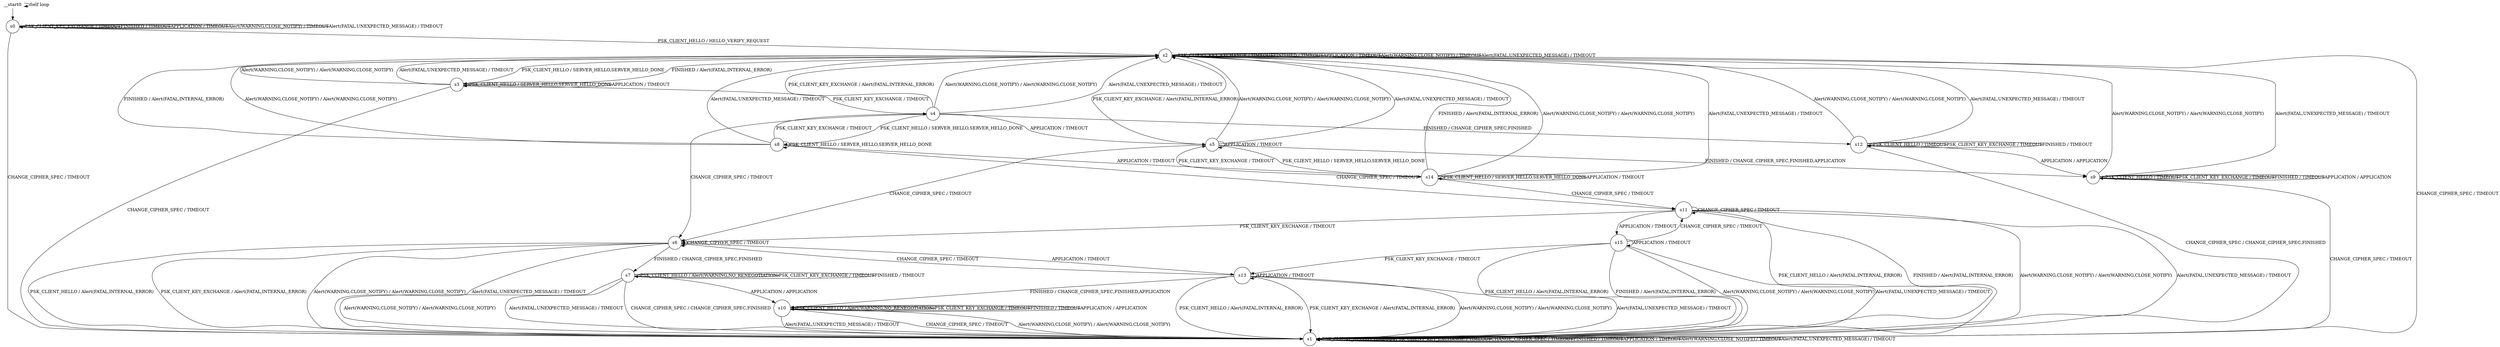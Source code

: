 digraph g {
	graph [name=g];
	s0	[label=s0,
		shape=circle];
	s0 -> s0	[key=0,
		label="PSK_CLIENT_KEY_EXCHANGE / TIMEOUT"];
	s0 -> s0	[key=1,
		label="FINISHED / TIMEOUT"];
	s0 -> s0	[key=2,
		label="APPLICATION / TIMEOUT"];
	s0 -> s0	[key=3,
		label="Alert(WARNING,CLOSE_NOTIFY) / TIMEOUT"];
	s0 -> s0	[key=4,
		label="Alert(FATAL,UNEXPECTED_MESSAGE) / TIMEOUT"];
	s1	[label=s1,
		shape=circle];
	s0 -> s1	[key=0,
		label="CHANGE_CIPHER_SPEC / TIMEOUT"];
	s2	[label=s2,
		shape=circle];
	s0 -> s2	[key=0,
		label="PSK_CLIENT_HELLO / HELLO_VERIFY_REQUEST"];
	s1 -> s1	[key=0,
		label="PSK_CLIENT_HELLO / TIMEOUT"];
	s1 -> s1	[key=1,
		label="PSK_CLIENT_KEY_EXCHANGE / TIMEOUT"];
	s1 -> s1	[key=2,
		label="CHANGE_CIPHER_SPEC / TIMEOUT"];
	s1 -> s1	[key=3,
		label="FINISHED / TIMEOUT"];
	s1 -> s1	[key=4,
		label="APPLICATION / TIMEOUT"];
	s1 -> s1	[key=5,
		label="Alert(WARNING,CLOSE_NOTIFY) / TIMEOUT"];
	s1 -> s1	[key=6,
		label="Alert(FATAL,UNEXPECTED_MESSAGE) / TIMEOUT"];
	s2 -> s1	[key=0,
		label="CHANGE_CIPHER_SPEC / TIMEOUT"];
	s2 -> s2	[key=0,
		label="PSK_CLIENT_KEY_EXCHANGE / TIMEOUT"];
	s2 -> s2	[key=1,
		label="FINISHED / TIMEOUT"];
	s2 -> s2	[key=2,
		label="APPLICATION / TIMEOUT"];
	s2 -> s2	[key=3,
		label="Alert(WARNING,CLOSE_NOTIFY) / TIMEOUT"];
	s2 -> s2	[key=4,
		label="Alert(FATAL,UNEXPECTED_MESSAGE) / TIMEOUT"];
	s3	[label=s3,
		shape=circle];
	s2 -> s3	[key=0,
		label="PSK_CLIENT_HELLO / SERVER_HELLO,SERVER_HELLO_DONE"];
	s3 -> s1	[key=0,
		label="CHANGE_CIPHER_SPEC / TIMEOUT"];
	s3 -> s2	[key=0,
		label="FINISHED / Alert(FATAL,INTERNAL_ERROR)"];
	s3 -> s2	[key=1,
		label="Alert(WARNING,CLOSE_NOTIFY) / Alert(WARNING,CLOSE_NOTIFY)"];
	s3 -> s2	[key=2,
		label="Alert(FATAL,UNEXPECTED_MESSAGE) / TIMEOUT"];
	s3 -> s3	[key=0,
		label="PSK_CLIENT_HELLO / SERVER_HELLO,SERVER_HELLO_DONE"];
	s3 -> s3	[key=1,
		label="APPLICATION / TIMEOUT"];
	s4	[label=s4,
		shape=circle];
	s3 -> s4	[key=0,
		label="PSK_CLIENT_KEY_EXCHANGE / TIMEOUT"];
	s4 -> s2	[key=0,
		label="PSK_CLIENT_KEY_EXCHANGE / Alert(FATAL,INTERNAL_ERROR)"];
	s4 -> s2	[key=1,
		label="Alert(WARNING,CLOSE_NOTIFY) / Alert(WARNING,CLOSE_NOTIFY)"];
	s4 -> s2	[key=2,
		label="Alert(FATAL,UNEXPECTED_MESSAGE) / TIMEOUT"];
	s5	[label=s5,
		shape=circle];
	s4 -> s5	[key=0,
		label="APPLICATION / TIMEOUT"];
	s6	[label=s6,
		shape=circle];
	s4 -> s6	[key=0,
		label="CHANGE_CIPHER_SPEC / TIMEOUT"];
	s8	[label=s8,
		shape=circle];
	s4 -> s8	[key=0,
		label="PSK_CLIENT_HELLO / SERVER_HELLO,SERVER_HELLO_DONE"];
	s12	[label=s12,
		shape=circle];
	s4 -> s12	[key=0,
		label="FINISHED / CHANGE_CIPHER_SPEC,FINISHED"];
	s5 -> s2	[key=0,
		label="PSK_CLIENT_KEY_EXCHANGE / Alert(FATAL,INTERNAL_ERROR)"];
	s5 -> s2	[key=1,
		label="Alert(WARNING,CLOSE_NOTIFY) / Alert(WARNING,CLOSE_NOTIFY)"];
	s5 -> s2	[key=2,
		label="Alert(FATAL,UNEXPECTED_MESSAGE) / TIMEOUT"];
	s5 -> s5	[key=0,
		label="APPLICATION / TIMEOUT"];
	s5 -> s6	[key=0,
		label="CHANGE_CIPHER_SPEC / TIMEOUT"];
	s9	[label=s9,
		shape=circle];
	s5 -> s9	[key=0,
		label="FINISHED / CHANGE_CIPHER_SPEC,FINISHED,APPLICATION"];
	s14	[label=s14,
		shape=circle];
	s5 -> s14	[key=0,
		label="PSK_CLIENT_HELLO / SERVER_HELLO,SERVER_HELLO_DONE"];
	s6 -> s1	[key=0,
		label="PSK_CLIENT_HELLO / Alert(FATAL,INTERNAL_ERROR)"];
	s6 -> s1	[key=1,
		label="PSK_CLIENT_KEY_EXCHANGE / Alert(FATAL,INTERNAL_ERROR)"];
	s6 -> s1	[key=2,
		label="Alert(WARNING,CLOSE_NOTIFY) / Alert(WARNING,CLOSE_NOTIFY)"];
	s6 -> s1	[key=3,
		label="Alert(FATAL,UNEXPECTED_MESSAGE) / TIMEOUT"];
	s6 -> s6	[key=0,
		label="CHANGE_CIPHER_SPEC / TIMEOUT"];
	s7	[label=s7,
		shape=circle];
	s6 -> s7	[key=0,
		label="FINISHED / CHANGE_CIPHER_SPEC,FINISHED"];
	s13	[label=s13,
		shape=circle];
	s6 -> s13	[key=0,
		label="APPLICATION / TIMEOUT"];
	s7 -> s1	[key=0,
		label="CHANGE_CIPHER_SPEC / CHANGE_CIPHER_SPEC,FINISHED"];
	s7 -> s1	[key=1,
		label="Alert(WARNING,CLOSE_NOTIFY) / Alert(WARNING,CLOSE_NOTIFY)"];
	s7 -> s1	[key=2,
		label="Alert(FATAL,UNEXPECTED_MESSAGE) / TIMEOUT"];
	s7 -> s7	[key=0,
		label="PSK_CLIENT_HELLO / Alert(WARNING,NO_RENEGOTIATION)"];
	s7 -> s7	[key=1,
		label="PSK_CLIENT_KEY_EXCHANGE / TIMEOUT"];
	s7 -> s7	[key=2,
		label="FINISHED / TIMEOUT"];
	s10	[label=s10,
		shape=circle];
	s7 -> s10	[key=0,
		label="APPLICATION / APPLICATION"];
	s8 -> s2	[key=0,
		label="FINISHED / Alert(FATAL,INTERNAL_ERROR)"];
	s8 -> s2	[key=1,
		label="Alert(WARNING,CLOSE_NOTIFY) / Alert(WARNING,CLOSE_NOTIFY)"];
	s8 -> s2	[key=2,
		label="Alert(FATAL,UNEXPECTED_MESSAGE) / TIMEOUT"];
	s8 -> s4	[key=0,
		label="PSK_CLIENT_KEY_EXCHANGE / TIMEOUT"];
	s8 -> s8	[key=0,
		label="PSK_CLIENT_HELLO / SERVER_HELLO,SERVER_HELLO_DONE"];
	s11	[label=s11,
		shape=circle];
	s8 -> s11	[key=0,
		label="CHANGE_CIPHER_SPEC / TIMEOUT"];
	s8 -> s14	[key=0,
		label="APPLICATION / TIMEOUT"];
	s9 -> s1	[key=0,
		label="CHANGE_CIPHER_SPEC / TIMEOUT"];
	s9 -> s2	[key=0,
		label="Alert(WARNING,CLOSE_NOTIFY) / Alert(WARNING,CLOSE_NOTIFY)"];
	s9 -> s2	[key=1,
		label="Alert(FATAL,UNEXPECTED_MESSAGE) / TIMEOUT"];
	s9 -> s9	[key=0,
		label="PSK_CLIENT_HELLO / TIMEOUT"];
	s9 -> s9	[key=1,
		label="PSK_CLIENT_KEY_EXCHANGE / TIMEOUT"];
	s9 -> s9	[key=2,
		label="FINISHED / TIMEOUT"];
	s9 -> s9	[key=3,
		label="APPLICATION / APPLICATION"];
	s10 -> s1	[key=0,
		label="CHANGE_CIPHER_SPEC / TIMEOUT"];
	s10 -> s1	[key=1,
		label="Alert(WARNING,CLOSE_NOTIFY) / Alert(WARNING,CLOSE_NOTIFY)"];
	s10 -> s1	[key=2,
		label="Alert(FATAL,UNEXPECTED_MESSAGE) / TIMEOUT"];
	s10 -> s10	[key=0,
		label="PSK_CLIENT_HELLO / Alert(WARNING,NO_RENEGOTIATION)"];
	s10 -> s10	[key=1,
		label="PSK_CLIENT_KEY_EXCHANGE / TIMEOUT"];
	s10 -> s10	[key=2,
		label="FINISHED / TIMEOUT"];
	s10 -> s10	[key=3,
		label="APPLICATION / APPLICATION"];
	s11 -> s1	[key=0,
		label="PSK_CLIENT_HELLO / Alert(FATAL,INTERNAL_ERROR)"];
	s11 -> s1	[key=1,
		label="FINISHED / Alert(FATAL,INTERNAL_ERROR)"];
	s11 -> s1	[key=2,
		label="Alert(WARNING,CLOSE_NOTIFY) / Alert(WARNING,CLOSE_NOTIFY)"];
	s11 -> s1	[key=3,
		label="Alert(FATAL,UNEXPECTED_MESSAGE) / TIMEOUT"];
	s11 -> s6	[key=0,
		label="PSK_CLIENT_KEY_EXCHANGE / TIMEOUT"];
	s11 -> s11	[key=0,
		label="CHANGE_CIPHER_SPEC / TIMEOUT"];
	s15	[label=s15,
		shape=circle];
	s11 -> s15	[key=0,
		label="APPLICATION / TIMEOUT"];
	s12 -> s1	[key=0,
		label="CHANGE_CIPHER_SPEC / CHANGE_CIPHER_SPEC,FINISHED"];
	s12 -> s2	[key=0,
		label="Alert(WARNING,CLOSE_NOTIFY) / Alert(WARNING,CLOSE_NOTIFY)"];
	s12 -> s2	[key=1,
		label="Alert(FATAL,UNEXPECTED_MESSAGE) / TIMEOUT"];
	s12 -> s9	[key=0,
		label="APPLICATION / APPLICATION"];
	s12 -> s12	[key=0,
		label="PSK_CLIENT_HELLO / TIMEOUT"];
	s12 -> s12	[key=1,
		label="PSK_CLIENT_KEY_EXCHANGE / TIMEOUT"];
	s12 -> s12	[key=2,
		label="FINISHED / TIMEOUT"];
	s13 -> s1	[key=0,
		label="PSK_CLIENT_HELLO / Alert(FATAL,INTERNAL_ERROR)"];
	s13 -> s1	[key=1,
		label="PSK_CLIENT_KEY_EXCHANGE / Alert(FATAL,INTERNAL_ERROR)"];
	s13 -> s1	[key=2,
		label="Alert(WARNING,CLOSE_NOTIFY) / Alert(WARNING,CLOSE_NOTIFY)"];
	s13 -> s1	[key=3,
		label="Alert(FATAL,UNEXPECTED_MESSAGE) / TIMEOUT"];
	s13 -> s6	[key=0,
		label="CHANGE_CIPHER_SPEC / TIMEOUT"];
	s13 -> s10	[key=0,
		label="FINISHED / CHANGE_CIPHER_SPEC,FINISHED,APPLICATION"];
	s13 -> s13	[key=0,
		label="APPLICATION / TIMEOUT"];
	s14 -> s2	[key=0,
		label="FINISHED / Alert(FATAL,INTERNAL_ERROR)"];
	s14 -> s2	[key=1,
		label="Alert(WARNING,CLOSE_NOTIFY) / Alert(WARNING,CLOSE_NOTIFY)"];
	s14 -> s2	[key=2,
		label="Alert(FATAL,UNEXPECTED_MESSAGE) / TIMEOUT"];
	s14 -> s5	[key=0,
		label="PSK_CLIENT_KEY_EXCHANGE / TIMEOUT"];
	s14 -> s11	[key=0,
		label="CHANGE_CIPHER_SPEC / TIMEOUT"];
	s14 -> s14	[key=0,
		label="PSK_CLIENT_HELLO / SERVER_HELLO,SERVER_HELLO_DONE"];
	s14 -> s14	[key=1,
		label="APPLICATION / TIMEOUT"];
	s15 -> s1	[key=0,
		label="PSK_CLIENT_HELLO / Alert(FATAL,INTERNAL_ERROR)"];
	s15 -> s1	[key=1,
		label="FINISHED / Alert(FATAL,INTERNAL_ERROR)"];
	s15 -> s1	[key=2,
		label="Alert(WARNING,CLOSE_NOTIFY) / Alert(WARNING,CLOSE_NOTIFY)"];
	s15 -> s1	[key=3,
		label="Alert(FATAL,UNEXPECTED_MESSAGE) / TIMEOUT"];
	s15 -> s11	[key=0,
		label="CHANGE_CIPHER_SPEC / TIMEOUT"];
	s15 -> s13	[key=0,
		label="PSK_CLIENT_KEY_EXCHANGE / TIMEOUT"];
	s15 -> s15	[key=0,
		label="APPLICATION / TIMEOUT"];
	__start0	[height=0,
		shape=none,
		width=0];
	__start0 -> s0	[key=0];
	__start0 -> __start0	[key=0,
		label="Self loop"];
}

